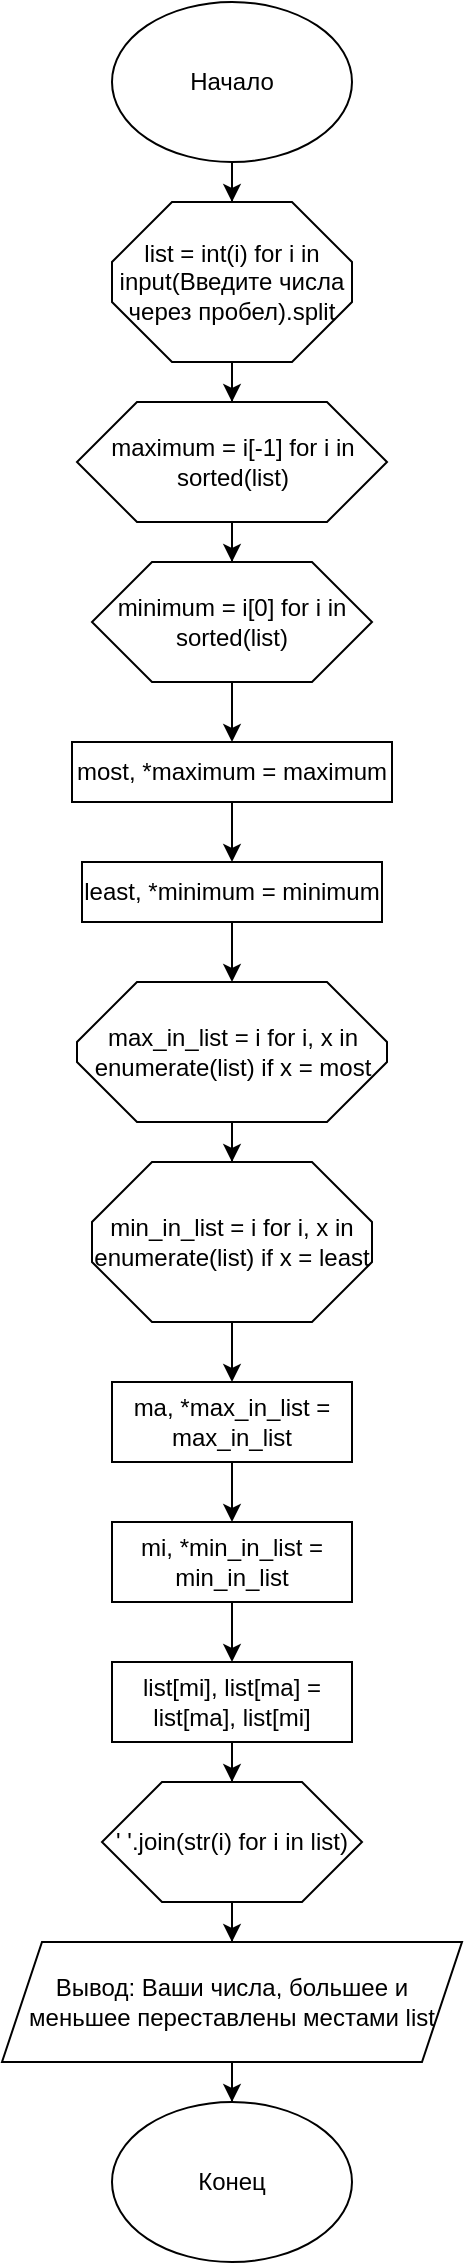 <mxfile version="16.1.2" type="github">
  <diagram id="qNlol4iyw4H__YHxE9YO" name="Page-1">
    <mxGraphModel dx="782" dy="378" grid="1" gridSize="10" guides="1" tooltips="1" connect="1" arrows="1" fold="1" page="1" pageScale="1" pageWidth="827" pageHeight="1169" math="0" shadow="0">
      <root>
        <mxCell id="0" />
        <mxCell id="1" parent="0" />
        <mxCell id="ixz_LwYEeJ6vD5rPxs-Y-14" style="edgeStyle=orthogonalEdgeStyle;rounded=0;orthogonalLoop=1;jettySize=auto;html=1;entryX=0.5;entryY=0;entryDx=0;entryDy=0;entryPerimeter=0;" edge="1" parent="1" source="ixz_LwYEeJ6vD5rPxs-Y-1" target="ixz_LwYEeJ6vD5rPxs-Y-2">
          <mxGeometry relative="1" as="geometry" />
        </mxCell>
        <mxCell id="ixz_LwYEeJ6vD5rPxs-Y-1" value="Начало" style="ellipse;whiteSpace=wrap;html=1;" vertex="1" parent="1">
          <mxGeometry x="340" y="20" width="120" height="80" as="geometry" />
        </mxCell>
        <mxCell id="ixz_LwYEeJ6vD5rPxs-Y-15" style="edgeStyle=orthogonalEdgeStyle;rounded=0;orthogonalLoop=1;jettySize=auto;html=1;entryX=0.5;entryY=0;entryDx=0;entryDy=0;entryPerimeter=0;" edge="1" parent="1" source="ixz_LwYEeJ6vD5rPxs-Y-2" target="ixz_LwYEeJ6vD5rPxs-Y-3">
          <mxGeometry relative="1" as="geometry" />
        </mxCell>
        <mxCell id="ixz_LwYEeJ6vD5rPxs-Y-2" value="list = int(i) for i in input(Введите числа через пробел).split" style="whiteSpace=wrap;html=1;shape=mxgraph.basic.octagon2;align=center;verticalAlign=middle;dx=15;" vertex="1" parent="1">
          <mxGeometry x="340" y="120" width="120" height="80" as="geometry" />
        </mxCell>
        <mxCell id="ixz_LwYEeJ6vD5rPxs-Y-16" style="edgeStyle=orthogonalEdgeStyle;rounded=0;orthogonalLoop=1;jettySize=auto;html=1;entryX=0.5;entryY=0;entryDx=0;entryDy=0;entryPerimeter=0;" edge="1" parent="1" source="ixz_LwYEeJ6vD5rPxs-Y-3" target="ixz_LwYEeJ6vD5rPxs-Y-4">
          <mxGeometry relative="1" as="geometry" />
        </mxCell>
        <mxCell id="ixz_LwYEeJ6vD5rPxs-Y-3" value="maximum = i[-1] for i in sorted(list)" style="whiteSpace=wrap;html=1;shape=mxgraph.basic.octagon2;align=center;verticalAlign=middle;dx=15;" vertex="1" parent="1">
          <mxGeometry x="322.5" y="220" width="155" height="60" as="geometry" />
        </mxCell>
        <mxCell id="ixz_LwYEeJ6vD5rPxs-Y-17" style="edgeStyle=orthogonalEdgeStyle;rounded=0;orthogonalLoop=1;jettySize=auto;html=1;entryX=0.5;entryY=0;entryDx=0;entryDy=0;" edge="1" parent="1" source="ixz_LwYEeJ6vD5rPxs-Y-4" target="ixz_LwYEeJ6vD5rPxs-Y-5">
          <mxGeometry relative="1" as="geometry" />
        </mxCell>
        <mxCell id="ixz_LwYEeJ6vD5rPxs-Y-4" value="minimum = i[0] for i in sorted(list)" style="whiteSpace=wrap;html=1;shape=mxgraph.basic.octagon2;align=center;verticalAlign=middle;dx=15;" vertex="1" parent="1">
          <mxGeometry x="330" y="300" width="140" height="60" as="geometry" />
        </mxCell>
        <mxCell id="ixz_LwYEeJ6vD5rPxs-Y-18" style="edgeStyle=orthogonalEdgeStyle;rounded=0;orthogonalLoop=1;jettySize=auto;html=1;entryX=0.5;entryY=0;entryDx=0;entryDy=0;" edge="1" parent="1" source="ixz_LwYEeJ6vD5rPxs-Y-5" target="ixz_LwYEeJ6vD5rPxs-Y-6">
          <mxGeometry relative="1" as="geometry" />
        </mxCell>
        <mxCell id="ixz_LwYEeJ6vD5rPxs-Y-5" value="most, *maximum = maximum" style="rounded=0;whiteSpace=wrap;html=1;" vertex="1" parent="1">
          <mxGeometry x="320" y="390" width="160" height="30" as="geometry" />
        </mxCell>
        <mxCell id="ixz_LwYEeJ6vD5rPxs-Y-19" style="edgeStyle=orthogonalEdgeStyle;rounded=0;orthogonalLoop=1;jettySize=auto;html=1;entryX=0.5;entryY=0;entryDx=0;entryDy=0;entryPerimeter=0;" edge="1" parent="1" source="ixz_LwYEeJ6vD5rPxs-Y-6" target="ixz_LwYEeJ6vD5rPxs-Y-7">
          <mxGeometry relative="1" as="geometry" />
        </mxCell>
        <mxCell id="ixz_LwYEeJ6vD5rPxs-Y-6" value="least, *minimum = minimum" style="rounded=0;whiteSpace=wrap;html=1;" vertex="1" parent="1">
          <mxGeometry x="325" y="450" width="150" height="30" as="geometry" />
        </mxCell>
        <mxCell id="ixz_LwYEeJ6vD5rPxs-Y-20" style="edgeStyle=orthogonalEdgeStyle;rounded=0;orthogonalLoop=1;jettySize=auto;html=1;entryX=0.5;entryY=0;entryDx=0;entryDy=0;entryPerimeter=0;" edge="1" parent="1" source="ixz_LwYEeJ6vD5rPxs-Y-7" target="ixz_LwYEeJ6vD5rPxs-Y-8">
          <mxGeometry relative="1" as="geometry" />
        </mxCell>
        <mxCell id="ixz_LwYEeJ6vD5rPxs-Y-7" value="max_in_list = i for i, x in enumerate(list) if x = most" style="whiteSpace=wrap;html=1;shape=mxgraph.basic.octagon2;align=center;verticalAlign=middle;dx=15;" vertex="1" parent="1">
          <mxGeometry x="322.5" y="510" width="155" height="70" as="geometry" />
        </mxCell>
        <mxCell id="ixz_LwYEeJ6vD5rPxs-Y-21" style="edgeStyle=orthogonalEdgeStyle;rounded=0;orthogonalLoop=1;jettySize=auto;html=1;entryX=0.5;entryY=0;entryDx=0;entryDy=0;" edge="1" parent="1" source="ixz_LwYEeJ6vD5rPxs-Y-8" target="ixz_LwYEeJ6vD5rPxs-Y-9">
          <mxGeometry relative="1" as="geometry" />
        </mxCell>
        <mxCell id="ixz_LwYEeJ6vD5rPxs-Y-8" value="min_in_list = i for i, x in enumerate(list) if x = least" style="whiteSpace=wrap;html=1;shape=mxgraph.basic.octagon2;align=center;verticalAlign=middle;dx=15;" vertex="1" parent="1">
          <mxGeometry x="330" y="600" width="140" height="80" as="geometry" />
        </mxCell>
        <mxCell id="ixz_LwYEeJ6vD5rPxs-Y-22" style="edgeStyle=orthogonalEdgeStyle;rounded=0;orthogonalLoop=1;jettySize=auto;html=1;entryX=0.5;entryY=0;entryDx=0;entryDy=0;" edge="1" parent="1" source="ixz_LwYEeJ6vD5rPxs-Y-9" target="ixz_LwYEeJ6vD5rPxs-Y-10">
          <mxGeometry relative="1" as="geometry" />
        </mxCell>
        <mxCell id="ixz_LwYEeJ6vD5rPxs-Y-9" value="ma, *max_in_list = max_in_list" style="rounded=0;whiteSpace=wrap;html=1;" vertex="1" parent="1">
          <mxGeometry x="340" y="710" width="120" height="40" as="geometry" />
        </mxCell>
        <mxCell id="ixz_LwYEeJ6vD5rPxs-Y-23" style="edgeStyle=orthogonalEdgeStyle;rounded=0;orthogonalLoop=1;jettySize=auto;html=1;entryX=0.5;entryY=0;entryDx=0;entryDy=0;" edge="1" parent="1" source="ixz_LwYEeJ6vD5rPxs-Y-10" target="ixz_LwYEeJ6vD5rPxs-Y-11">
          <mxGeometry relative="1" as="geometry" />
        </mxCell>
        <mxCell id="ixz_LwYEeJ6vD5rPxs-Y-10" value="mi, *min_in_list = min_in_list" style="rounded=0;whiteSpace=wrap;html=1;" vertex="1" parent="1">
          <mxGeometry x="340" y="780" width="120" height="40" as="geometry" />
        </mxCell>
        <mxCell id="ixz_LwYEeJ6vD5rPxs-Y-24" style="edgeStyle=orthogonalEdgeStyle;rounded=0;orthogonalLoop=1;jettySize=auto;html=1;entryX=0.5;entryY=0;entryDx=0;entryDy=0;entryPerimeter=0;" edge="1" parent="1" source="ixz_LwYEeJ6vD5rPxs-Y-11" target="ixz_LwYEeJ6vD5rPxs-Y-12">
          <mxGeometry relative="1" as="geometry" />
        </mxCell>
        <mxCell id="ixz_LwYEeJ6vD5rPxs-Y-11" value="list[mi], list[ma] = list[ma], list[mi]" style="rounded=0;whiteSpace=wrap;html=1;" vertex="1" parent="1">
          <mxGeometry x="340" y="850" width="120" height="40" as="geometry" />
        </mxCell>
        <mxCell id="ixz_LwYEeJ6vD5rPxs-Y-25" style="edgeStyle=orthogonalEdgeStyle;rounded=0;orthogonalLoop=1;jettySize=auto;html=1;entryX=0.5;entryY=0;entryDx=0;entryDy=0;" edge="1" parent="1" source="ixz_LwYEeJ6vD5rPxs-Y-12" target="ixz_LwYEeJ6vD5rPxs-Y-13">
          <mxGeometry relative="1" as="geometry" />
        </mxCell>
        <mxCell id="ixz_LwYEeJ6vD5rPxs-Y-12" value="&#39; &#39;.join(str(i) for i in list)" style="whiteSpace=wrap;html=1;shape=mxgraph.basic.octagon2;align=center;verticalAlign=middle;dx=15;" vertex="1" parent="1">
          <mxGeometry x="335" y="910" width="130" height="60" as="geometry" />
        </mxCell>
        <mxCell id="ixz_LwYEeJ6vD5rPxs-Y-27" style="edgeStyle=orthogonalEdgeStyle;rounded=0;orthogonalLoop=1;jettySize=auto;html=1;entryX=0.5;entryY=0;entryDx=0;entryDy=0;" edge="1" parent="1" source="ixz_LwYEeJ6vD5rPxs-Y-13" target="ixz_LwYEeJ6vD5rPxs-Y-26">
          <mxGeometry relative="1" as="geometry" />
        </mxCell>
        <mxCell id="ixz_LwYEeJ6vD5rPxs-Y-13" value="Вывод: Ваши числа, большее и меньшее переставлены местами list" style="shape=parallelogram;perimeter=parallelogramPerimeter;whiteSpace=wrap;html=1;fixedSize=1;" vertex="1" parent="1">
          <mxGeometry x="285" y="990" width="230" height="60" as="geometry" />
        </mxCell>
        <mxCell id="ixz_LwYEeJ6vD5rPxs-Y-26" value="Конец" style="ellipse;whiteSpace=wrap;html=1;" vertex="1" parent="1">
          <mxGeometry x="340" y="1070" width="120" height="80" as="geometry" />
        </mxCell>
      </root>
    </mxGraphModel>
  </diagram>
</mxfile>

